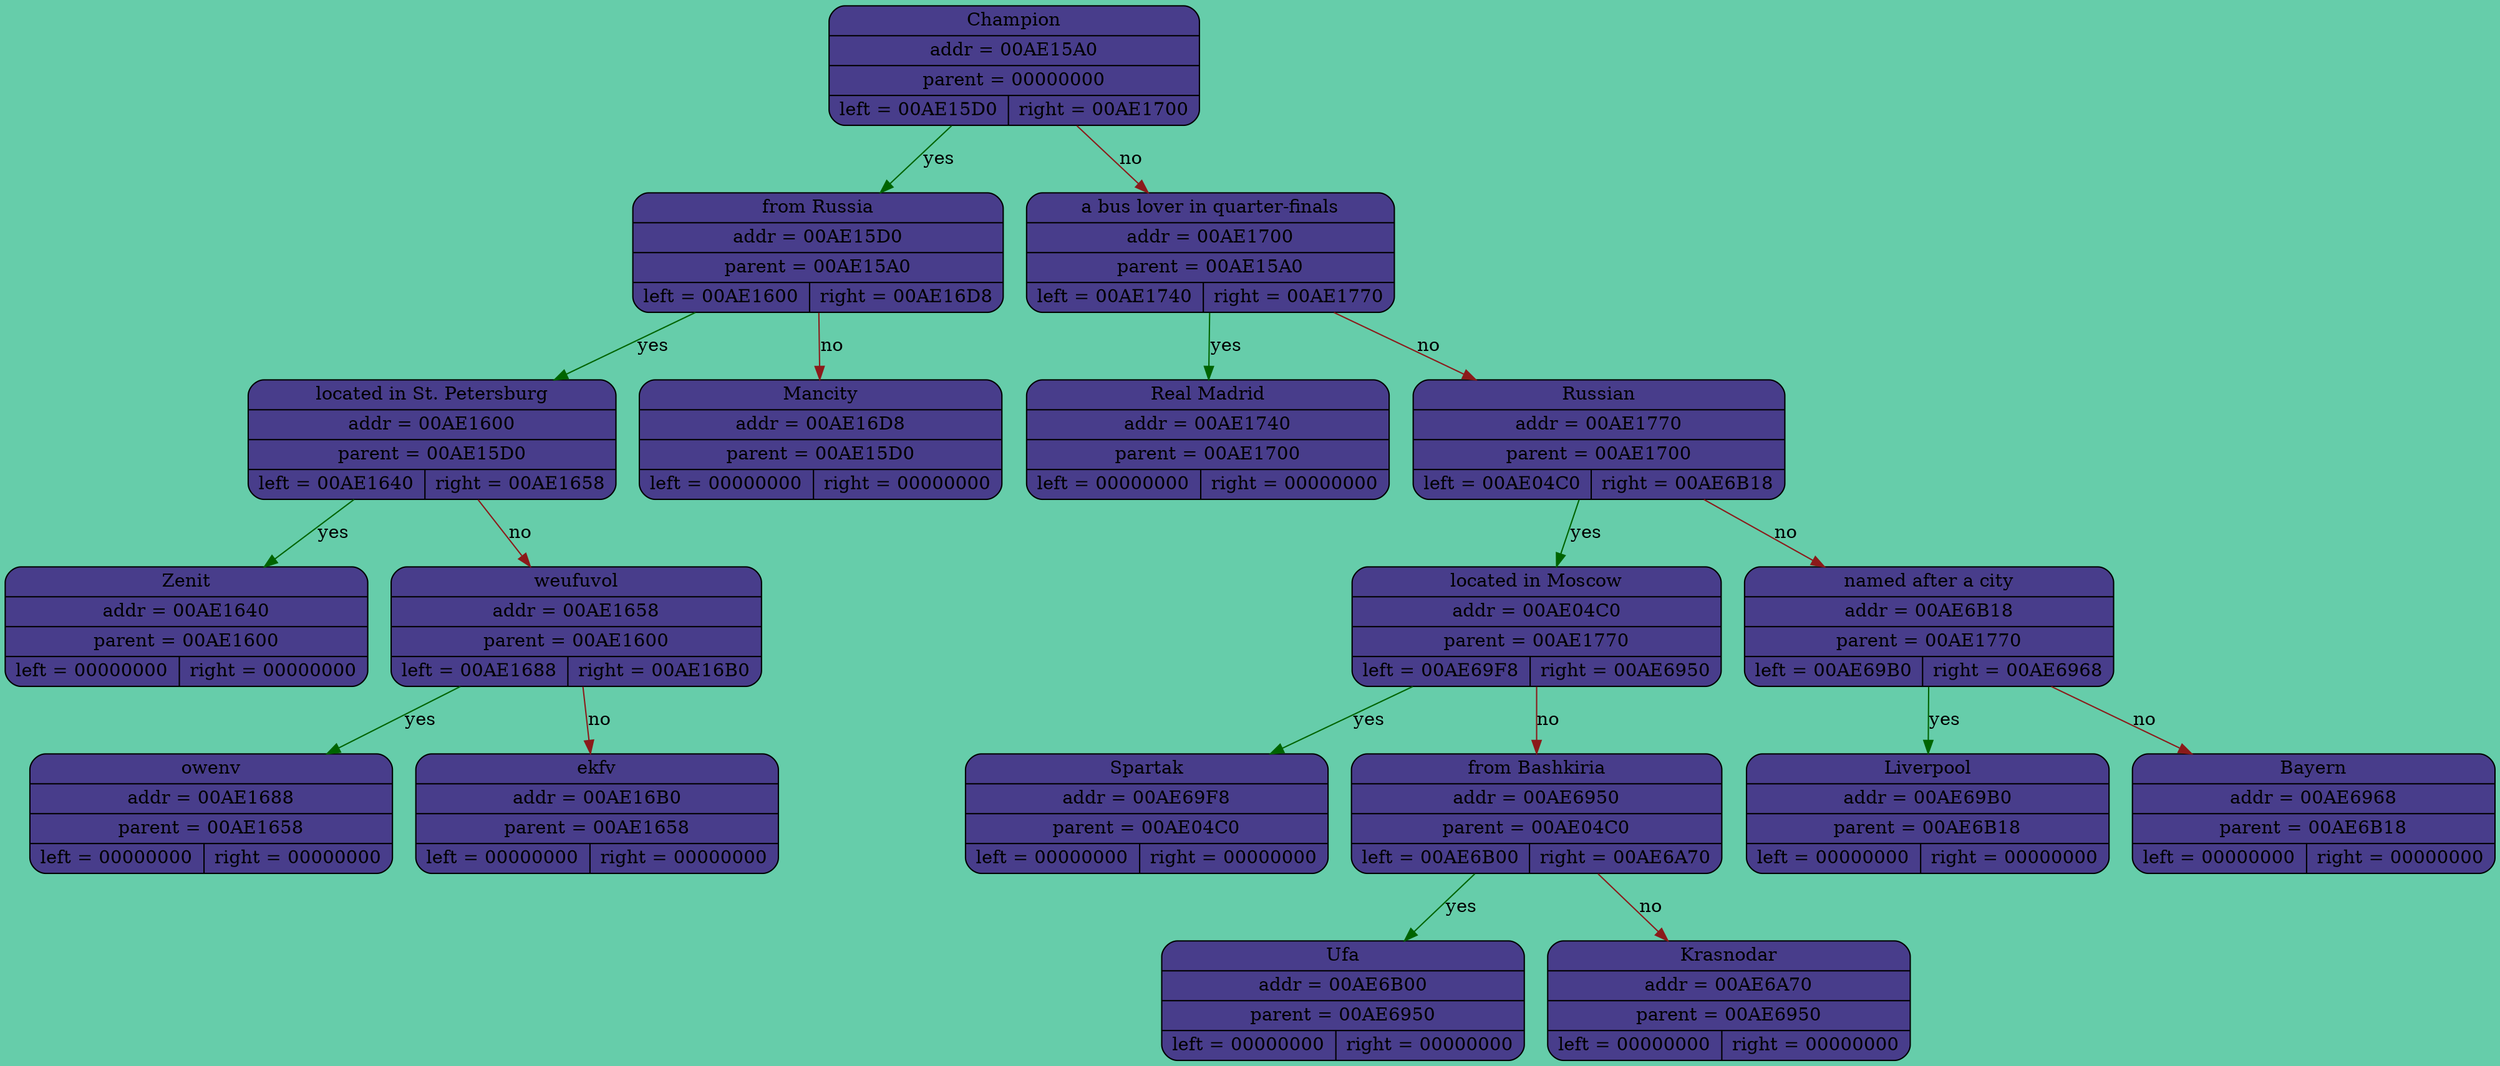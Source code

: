 digraph G
{
 rankdir = UD
bgcolor = "aquamarine3"
"Champion" [shape = Mrecord, style = "filled", fillcolor = "darkslateblue", label = "{Champion | addr = 00AE15A0 | parent = 00000000 | {left = 00AE15D0 | right = 00AE1700}}"];
"from Russia" [shape = Mrecord, style = "filled", fillcolor = "darkslateblue", label = "{from Russia | addr = 00AE15D0 | parent = 00AE15A0 | {left = 00AE1600 | right = 00AE16D8}}"];
"located in St. Petersburg" [shape = Mrecord, style = "filled", fillcolor = "darkslateblue", label = "{located in St. Petersburg | addr = 00AE1600 | parent = 00AE15D0 | {left = 00AE1640 | right = 00AE1658}}"];
"Zenit" [shape = Mrecord, style = "filled", fillcolor = "darkslateblue", label = "{Zenit | addr = 00AE1640 | parent = 00AE1600 | {left = 00000000 | right = 00000000}}"];
 edge[color = "darkgreen", label = "yes"];
"located in St. Petersburg" -> "Zenit";"weufuvol" [shape = Mrecord, style = "filled", fillcolor = "darkslateblue", label = "{weufuvol | addr = 00AE1658 | parent = 00AE1600 | {left = 00AE1688 | right = 00AE16B0}}"];
"owenv" [shape = Mrecord, style = "filled", fillcolor = "darkslateblue", label = "{owenv | addr = 00AE1688 | parent = 00AE1658 | {left = 00000000 | right = 00000000}}"];
 edge[color = "darkgreen", label = "yes"];
"weufuvol" -> "owenv";"ekfv" [shape = Mrecord, style = "filled", fillcolor = "darkslateblue", label = "{ekfv | addr = 00AE16B0 | parent = 00AE1658 | {left = 00000000 | right = 00000000}}"];
 edge[color = "firebrick4", label = "no"];
"weufuvol" -> "ekfv";
 edge[color = "firebrick4", label = "no"];
"located in St. Petersburg" -> "weufuvol";
 edge[color = "darkgreen", label = "yes"];
"from Russia" -> "located in St. Petersburg";"Mancity" [shape = Mrecord, style = "filled", fillcolor = "darkslateblue", label = "{Mancity | addr = 00AE16D8 | parent = 00AE15D0 | {left = 00000000 | right = 00000000}}"];
 edge[color = "firebrick4", label = "no"];
"from Russia" -> "Mancity";
 edge[color = "darkgreen", label = "yes"];
"Champion" -> "from Russia";"a bus lover in quarter-finals" [shape = Mrecord, style = "filled", fillcolor = "darkslateblue", label = "{a bus lover in quarter-finals | addr = 00AE1700 | parent = 00AE15A0 | {left = 00AE1740 | right = 00AE1770}}"];
"Real Madrid" [shape = Mrecord, style = "filled", fillcolor = "darkslateblue", label = "{Real Madrid | addr = 00AE1740 | parent = 00AE1700 | {left = 00000000 | right = 00000000}}"];
 edge[color = "darkgreen", label = "yes"];
"a bus lover in quarter-finals" -> "Real Madrid";"Russian" [shape = Mrecord, style = "filled", fillcolor = "darkslateblue", label = "{Russian | addr = 00AE1770 | parent = 00AE1700 | {left = 00AE04C0 | right = 00AE6B18}}"];
"located in Moscow" [shape = Mrecord, style = "filled", fillcolor = "darkslateblue", label = "{located in Moscow | addr = 00AE04C0 | parent = 00AE1770 | {left = 00AE69F8 | right = 00AE6950}}"];
"Spartak" [shape = Mrecord, style = "filled", fillcolor = "darkslateblue", label = "{Spartak | addr = 00AE69F8 | parent = 00AE04C0 | {left = 00000000 | right = 00000000}}"];
 edge[color = "darkgreen", label = "yes"];
"located in Moscow" -> "Spartak";"from Bashkiria" [shape = Mrecord, style = "filled", fillcolor = "darkslateblue", label = "{from Bashkiria | addr = 00AE6950 | parent = 00AE04C0 | {left = 00AE6B00 | right = 00AE6A70}}"];
"Ufa" [shape = Mrecord, style = "filled", fillcolor = "darkslateblue", label = "{Ufa | addr = 00AE6B00 | parent = 00AE6950 | {left = 00000000 | right = 00000000}}"];
 edge[color = "darkgreen", label = "yes"];
"from Bashkiria" -> "Ufa";"Krasnodar" [shape = Mrecord, style = "filled", fillcolor = "darkslateblue", label = "{Krasnodar | addr = 00AE6A70 | parent = 00AE6950 | {left = 00000000 | right = 00000000}}"];
 edge[color = "firebrick4", label = "no"];
"from Bashkiria" -> "Krasnodar";
 edge[color = "firebrick4", label = "no"];
"located in Moscow" -> "from Bashkiria";
 edge[color = "darkgreen", label = "yes"];
"Russian" -> "located in Moscow";"named after a city" [shape = Mrecord, style = "filled", fillcolor = "darkslateblue", label = "{named after a city | addr = 00AE6B18 | parent = 00AE1770 | {left = 00AE69B0 | right = 00AE6968}}"];
"Liverpool" [shape = Mrecord, style = "filled", fillcolor = "darkslateblue", label = "{Liverpool | addr = 00AE69B0 | parent = 00AE6B18 | {left = 00000000 | right = 00000000}}"];
 edge[color = "darkgreen", label = "yes"];
"named after a city" -> "Liverpool";"Bayern" [shape = Mrecord, style = "filled", fillcolor = "darkslateblue", label = "{Bayern | addr = 00AE6968 | parent = 00AE6B18 | {left = 00000000 | right = 00000000}}"];
 edge[color = "firebrick4", label = "no"];
"named after a city" -> "Bayern";
 edge[color = "firebrick4", label = "no"];
"Russian" -> "named after a city";
 edge[color = "firebrick4", label = "no"];
"a bus lover in quarter-finals" -> "Russian";
 edge[color = "firebrick4", label = "no"];
"Champion" -> "a bus lover in quarter-finals";
}
